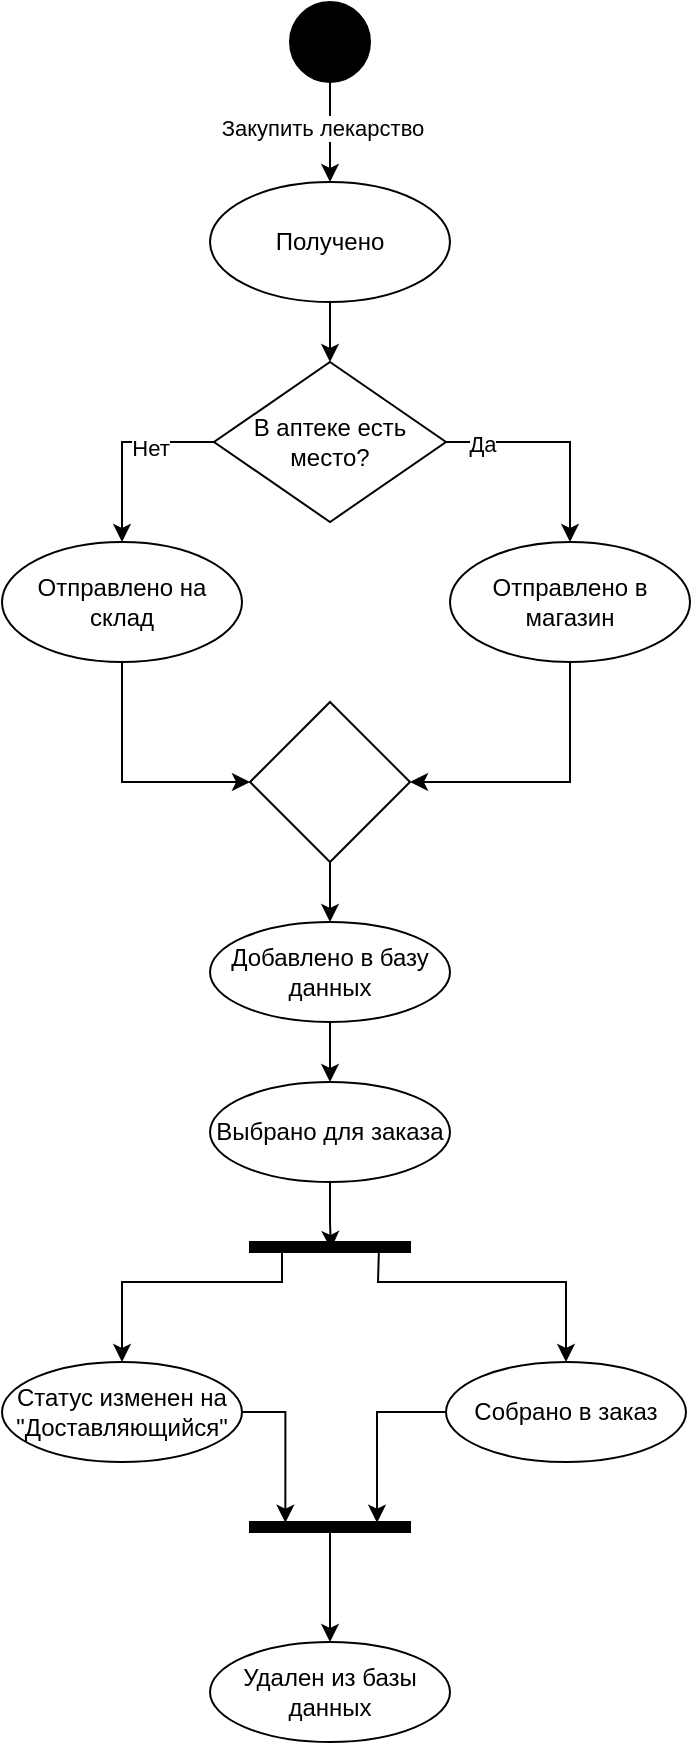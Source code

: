 <mxfile version="26.2.3">
  <diagram name="Page-1" id="vK6EdAKfeL86M8nbuQIk">
    <mxGraphModel dx="1115" dy="918" grid="1" gridSize="10" guides="1" tooltips="1" connect="1" arrows="1" fold="1" page="1" pageScale="1" pageWidth="827" pageHeight="1169" math="0" shadow="0">
      <root>
        <mxCell id="0" />
        <mxCell id="1" parent="0" />
        <mxCell id="EESltQTYkssKowQskmax-5" style="edgeStyle=orthogonalEdgeStyle;rounded=0;orthogonalLoop=1;jettySize=auto;html=1;entryX=0.5;entryY=0;entryDx=0;entryDy=0;" edge="1" parent="1" source="EESltQTYkssKowQskmax-1" target="EESltQTYkssKowQskmax-4">
          <mxGeometry relative="1" as="geometry" />
        </mxCell>
        <mxCell id="EESltQTYkssKowQskmax-6" value="Закупить лекарство" style="edgeLabel;html=1;align=center;verticalAlign=middle;resizable=0;points=[];" vertex="1" connectable="0" parent="EESltQTYkssKowQskmax-5">
          <mxGeometry x="-0.5" y="4" relative="1" as="geometry">
            <mxPoint x="-8" y="10" as="offset" />
          </mxGeometry>
        </mxCell>
        <mxCell id="EESltQTYkssKowQskmax-1" value="" style="ellipse;whiteSpace=wrap;html=1;aspect=fixed;fillColor=#000000;" vertex="1" parent="1">
          <mxGeometry x="374" y="110" width="40" height="40" as="geometry" />
        </mxCell>
        <mxCell id="EESltQTYkssKowQskmax-11" style="edgeStyle=orthogonalEdgeStyle;rounded=0;orthogonalLoop=1;jettySize=auto;html=1;" edge="1" parent="1" source="EESltQTYkssKowQskmax-4" target="EESltQTYkssKowQskmax-10">
          <mxGeometry relative="1" as="geometry" />
        </mxCell>
        <mxCell id="EESltQTYkssKowQskmax-4" value="Получено" style="ellipse;whiteSpace=wrap;html=1;" vertex="1" parent="1">
          <mxGeometry x="334" y="200" width="120" height="60" as="geometry" />
        </mxCell>
        <mxCell id="EESltQTYkssKowQskmax-14" style="edgeStyle=orthogonalEdgeStyle;rounded=0;orthogonalLoop=1;jettySize=auto;html=1;" edge="1" parent="1" source="EESltQTYkssKowQskmax-10" target="EESltQTYkssKowQskmax-12">
          <mxGeometry relative="1" as="geometry">
            <Array as="points">
              <mxPoint x="290" y="330" />
            </Array>
          </mxGeometry>
        </mxCell>
        <mxCell id="EESltQTYkssKowQskmax-16" value="Нет" style="edgeLabel;html=1;align=center;verticalAlign=middle;resizable=0;points=[];" vertex="1" connectable="0" parent="EESltQTYkssKowQskmax-14">
          <mxGeometry x="-0.333" y="3" relative="1" as="geometry">
            <mxPoint as="offset" />
          </mxGeometry>
        </mxCell>
        <mxCell id="EESltQTYkssKowQskmax-15" style="edgeStyle=orthogonalEdgeStyle;rounded=0;orthogonalLoop=1;jettySize=auto;html=1;entryX=0.5;entryY=0;entryDx=0;entryDy=0;" edge="1" parent="1" source="EESltQTYkssKowQskmax-10" target="EESltQTYkssKowQskmax-13">
          <mxGeometry relative="1" as="geometry" />
        </mxCell>
        <mxCell id="EESltQTYkssKowQskmax-17" value="Да" style="edgeLabel;html=1;align=center;verticalAlign=middle;resizable=0;points=[];" vertex="1" connectable="0" parent="EESltQTYkssKowQskmax-15">
          <mxGeometry x="-0.679" y="-1" relative="1" as="geometry">
            <mxPoint as="offset" />
          </mxGeometry>
        </mxCell>
        <mxCell id="EESltQTYkssKowQskmax-10" value="В аптеке есть место?" style="rhombus;whiteSpace=wrap;html=1;" vertex="1" parent="1">
          <mxGeometry x="336" y="290" width="116" height="80" as="geometry" />
        </mxCell>
        <mxCell id="EESltQTYkssKowQskmax-19" style="edgeStyle=orthogonalEdgeStyle;rounded=0;orthogonalLoop=1;jettySize=auto;html=1;entryX=0;entryY=0.5;entryDx=0;entryDy=0;" edge="1" parent="1" source="EESltQTYkssKowQskmax-12" target="EESltQTYkssKowQskmax-18">
          <mxGeometry relative="1" as="geometry">
            <Array as="points">
              <mxPoint x="290" y="500" />
            </Array>
          </mxGeometry>
        </mxCell>
        <mxCell id="EESltQTYkssKowQskmax-12" value="Отправлено на склад" style="ellipse;whiteSpace=wrap;html=1;" vertex="1" parent="1">
          <mxGeometry x="230" y="380" width="120" height="60" as="geometry" />
        </mxCell>
        <mxCell id="EESltQTYkssKowQskmax-20" style="edgeStyle=orthogonalEdgeStyle;rounded=0;orthogonalLoop=1;jettySize=auto;html=1;" edge="1" parent="1" source="EESltQTYkssKowQskmax-13" target="EESltQTYkssKowQskmax-18">
          <mxGeometry relative="1" as="geometry">
            <Array as="points">
              <mxPoint x="514" y="500" />
            </Array>
          </mxGeometry>
        </mxCell>
        <mxCell id="EESltQTYkssKowQskmax-13" value="Отправлено в магазин" style="ellipse;whiteSpace=wrap;html=1;" vertex="1" parent="1">
          <mxGeometry x="454" y="380" width="120" height="60" as="geometry" />
        </mxCell>
        <mxCell id="EESltQTYkssKowQskmax-22" style="edgeStyle=orthogonalEdgeStyle;rounded=0;orthogonalLoop=1;jettySize=auto;html=1;" edge="1" parent="1" source="EESltQTYkssKowQskmax-18" target="EESltQTYkssKowQskmax-21">
          <mxGeometry relative="1" as="geometry" />
        </mxCell>
        <mxCell id="EESltQTYkssKowQskmax-18" value="" style="rhombus;whiteSpace=wrap;html=1;" vertex="1" parent="1">
          <mxGeometry x="354" y="460" width="80" height="80" as="geometry" />
        </mxCell>
        <mxCell id="EESltQTYkssKowQskmax-25" value="" style="edgeStyle=orthogonalEdgeStyle;rounded=0;orthogonalLoop=1;jettySize=auto;html=1;" edge="1" parent="1" source="EESltQTYkssKowQskmax-21" target="EESltQTYkssKowQskmax-24">
          <mxGeometry relative="1" as="geometry" />
        </mxCell>
        <mxCell id="EESltQTYkssKowQskmax-21" value="Добавлено в базу данных" style="ellipse;whiteSpace=wrap;html=1;" vertex="1" parent="1">
          <mxGeometry x="334" y="570" width="120" height="50" as="geometry" />
        </mxCell>
        <mxCell id="EESltQTYkssKowQskmax-24" value="Выбрано для заказа" style="ellipse;whiteSpace=wrap;html=1;" vertex="1" parent="1">
          <mxGeometry x="334" y="650" width="120" height="50" as="geometry" />
        </mxCell>
        <mxCell id="EESltQTYkssKowQskmax-34" style="edgeStyle=orthogonalEdgeStyle;rounded=0;orthogonalLoop=1;jettySize=auto;html=1;exitX=0.657;exitY=0.184;exitDx=0;exitDy=0;exitPerimeter=0;" edge="1" parent="1" source="EESltQTYkssKowQskmax-28" target="EESltQTYkssKowQskmax-32">
          <mxGeometry relative="1" as="geometry">
            <Array as="points">
              <mxPoint x="370" y="732" />
              <mxPoint x="370" y="750" />
              <mxPoint x="290" y="750" />
            </Array>
          </mxGeometry>
        </mxCell>
        <mxCell id="EESltQTYkssKowQskmax-35" style="edgeStyle=orthogonalEdgeStyle;rounded=0;orthogonalLoop=1;jettySize=auto;html=1;exitX=0.086;exitY=0.805;exitDx=0;exitDy=0;exitPerimeter=0;" edge="1" parent="1" source="EESltQTYkssKowQskmax-28" target="EESltQTYkssKowQskmax-33">
          <mxGeometry relative="1" as="geometry">
            <Array as="points">
              <mxPoint x="418" y="736" />
              <mxPoint x="418" y="750" />
              <mxPoint x="512" y="750" />
            </Array>
          </mxGeometry>
        </mxCell>
        <mxCell id="EESltQTYkssKowQskmax-28" value="" style="html=1;points=[];perimeter=orthogonalPerimeter;fillColor=strokeColor;direction=north;" vertex="1" parent="1">
          <mxGeometry x="354" y="730" width="80" height="5" as="geometry" />
        </mxCell>
        <mxCell id="EESltQTYkssKowQskmax-30" style="edgeStyle=orthogonalEdgeStyle;rounded=0;orthogonalLoop=1;jettySize=auto;html=1;entryX=0.3;entryY=0.506;entryDx=0;entryDy=0;entryPerimeter=0;" edge="1" parent="1" source="EESltQTYkssKowQskmax-24" target="EESltQTYkssKowQskmax-28">
          <mxGeometry relative="1" as="geometry" />
        </mxCell>
        <mxCell id="EESltQTYkssKowQskmax-31" value="Удален из базы данных" style="ellipse;whiteSpace=wrap;html=1;" vertex="1" parent="1">
          <mxGeometry x="334" y="930" width="120" height="50" as="geometry" />
        </mxCell>
        <mxCell id="EESltQTYkssKowQskmax-32" value="Статус изменен на &quot;Доставляющийся&quot;" style="ellipse;whiteSpace=wrap;html=1;" vertex="1" parent="1">
          <mxGeometry x="230" y="790" width="120" height="50" as="geometry" />
        </mxCell>
        <mxCell id="EESltQTYkssKowQskmax-33" value="Собрано в заказ" style="ellipse;whiteSpace=wrap;html=1;" vertex="1" parent="1">
          <mxGeometry x="452" y="790" width="120" height="50" as="geometry" />
        </mxCell>
        <mxCell id="EESltQTYkssKowQskmax-36" style="edgeStyle=orthogonalEdgeStyle;rounded=0;orthogonalLoop=1;jettySize=auto;html=1;exitX=0.5;exitY=1;exitDx=0;exitDy=0;" edge="1" parent="1" source="EESltQTYkssKowQskmax-32" target="EESltQTYkssKowQskmax-32">
          <mxGeometry relative="1" as="geometry" />
        </mxCell>
        <mxCell id="EESltQTYkssKowQskmax-38" style="edgeStyle=orthogonalEdgeStyle;rounded=0;orthogonalLoop=1;jettySize=auto;html=1;entryX=0.5;entryY=0;entryDx=0;entryDy=0;" edge="1" parent="1" source="EESltQTYkssKowQskmax-37" target="EESltQTYkssKowQskmax-31">
          <mxGeometry relative="1" as="geometry" />
        </mxCell>
        <mxCell id="EESltQTYkssKowQskmax-37" value="" style="html=1;points=[];perimeter=orthogonalPerimeter;fillColor=strokeColor;direction=north;" vertex="1" parent="1">
          <mxGeometry x="354" y="870" width="80" height="5" as="geometry" />
        </mxCell>
        <mxCell id="EESltQTYkssKowQskmax-39" style="edgeStyle=orthogonalEdgeStyle;rounded=0;orthogonalLoop=1;jettySize=auto;html=1;entryX=0.933;entryY=0.221;entryDx=0;entryDy=0;entryPerimeter=0;" edge="1" parent="1" source="EESltQTYkssKowQskmax-32" target="EESltQTYkssKowQskmax-37">
          <mxGeometry relative="1" as="geometry" />
        </mxCell>
        <mxCell id="EESltQTYkssKowQskmax-40" style="edgeStyle=orthogonalEdgeStyle;rounded=0;orthogonalLoop=1;jettySize=auto;html=1;entryX=0.933;entryY=0.794;entryDx=0;entryDy=0;entryPerimeter=0;" edge="1" parent="1" source="EESltQTYkssKowQskmax-33" target="EESltQTYkssKowQskmax-37">
          <mxGeometry relative="1" as="geometry" />
        </mxCell>
      </root>
    </mxGraphModel>
  </diagram>
</mxfile>
